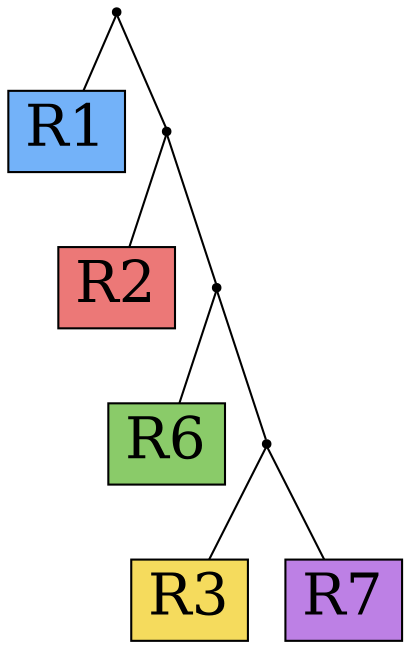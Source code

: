 digraph {
R1[label="R1",shape=box,style=filled,fontsize=28,fillcolor="#73B2F9"];
R2[label="R2",shape=box,style=filled,fontsize=28,fillcolor="#EC7877"];
R6[label="R6",shape=box,style=filled,fontsize=28,fillcolor="#8ACB69"];
R3[label="R3",shape=box,style=filled,fontsize=28,fillcolor="#F5DB5D"];
R7[label="R7",shape=box,style=filled,fontsize=28,fillcolor="#BD80E5"];
Int0[shape=point,style=filled,fillcolor=black,label=""];
Int0 -> R3[arrowhead=none];
Int0 -> R7[arrowhead=none];
Int1[shape=point,style=filled,fillcolor=black,label=""];
Int1 -> R6[arrowhead=none];
Int1 -> Int0[arrowhead=none];
Int2[shape=point,style=filled,fillcolor=black,label=""];
Int2 -> R2[arrowhead=none];
Int2 -> Int1[arrowhead=none];
Int3[shape=point,style=filled,fillcolor=black,label=""];
Int3 -> R1[arrowhead=none];
Int3 -> Int2[arrowhead=none];
}
